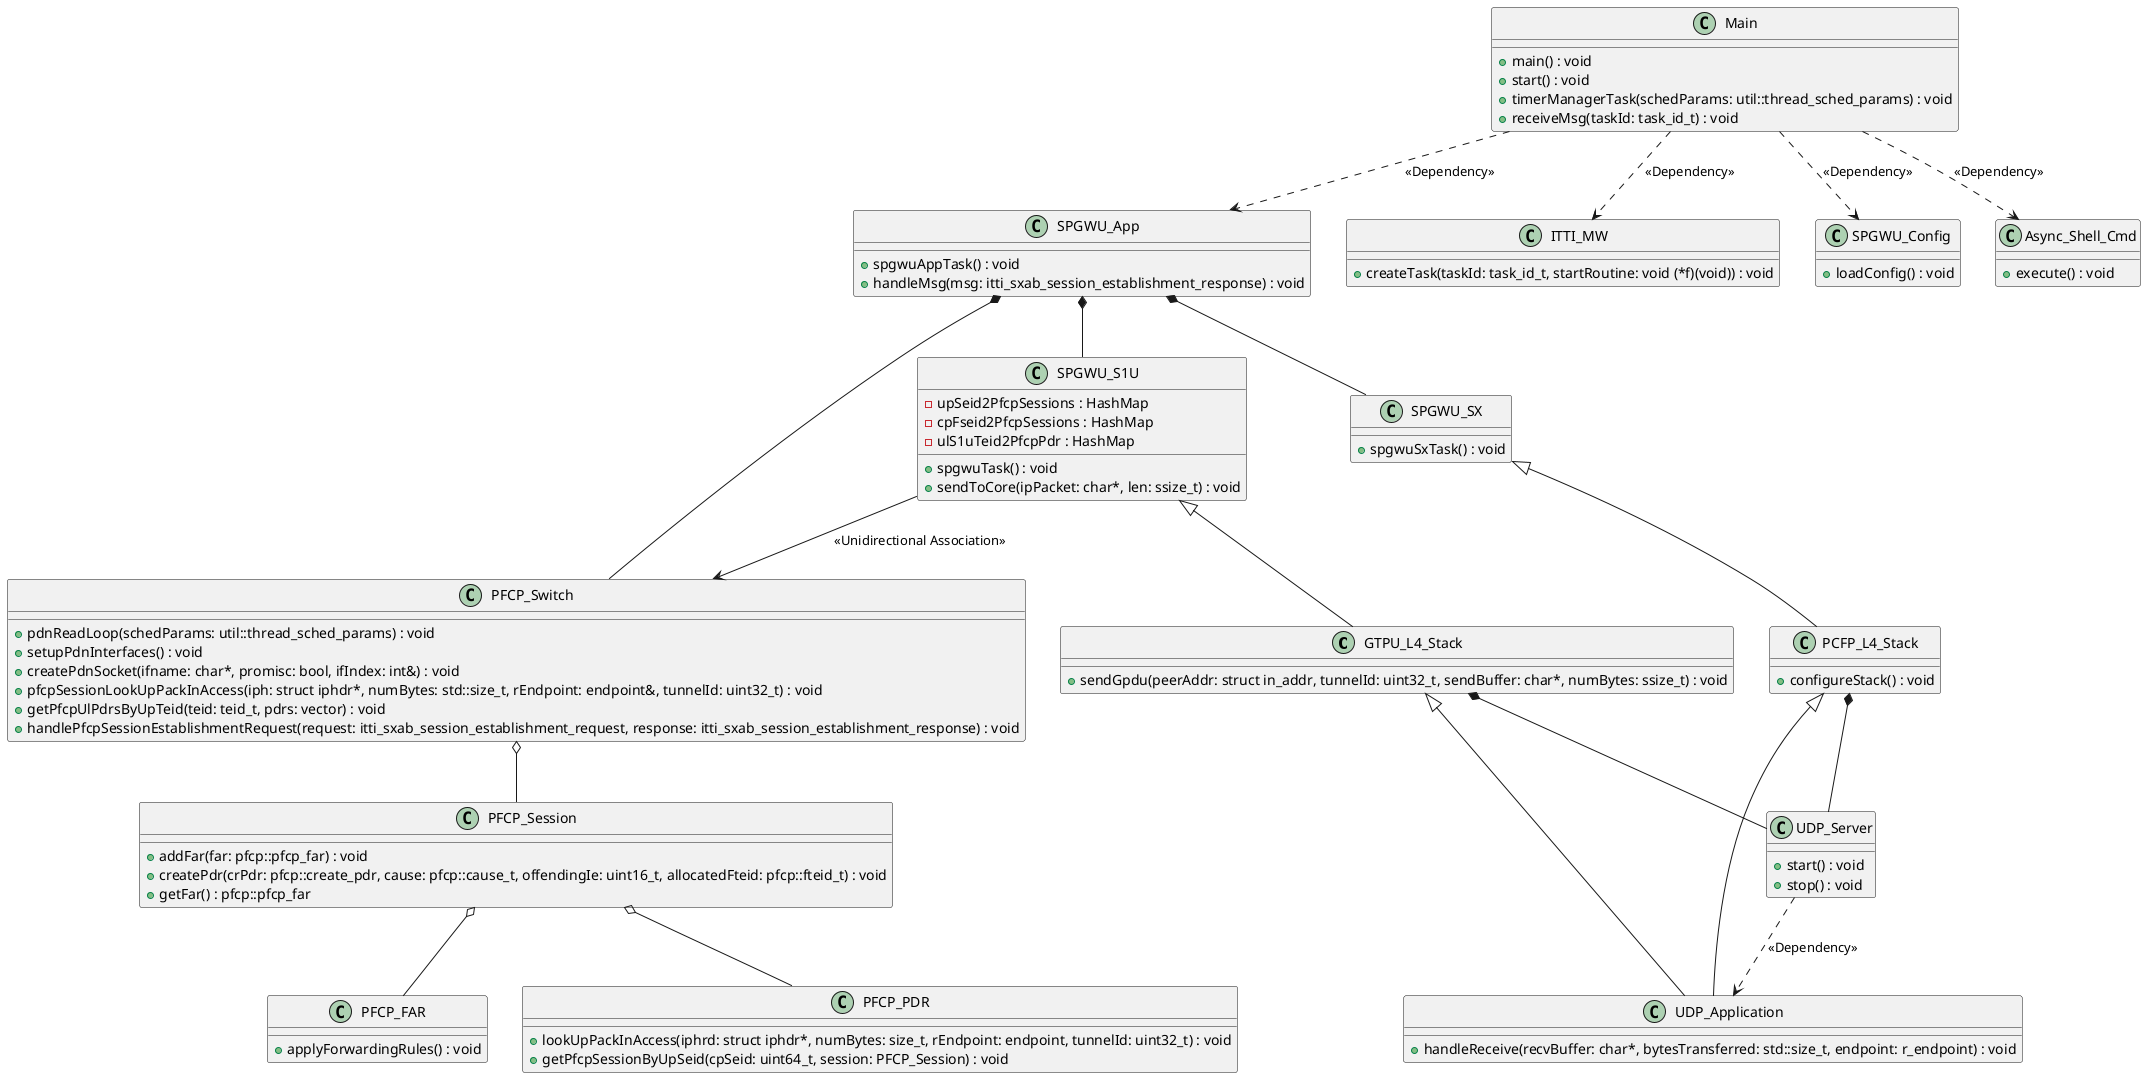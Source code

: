 @startuml "test 2"

' Classes with their variables and methods
class "GTPU_L4_Stack" {
    + sendGpdu(peerAddr: struct in_addr, tunnelId: uint32_t, sendBuffer: char*, numBytes: ssize_t) : void
}

class "UDP_Application" {
    + handleReceive(recvBuffer: char*, bytesTransferred: std::size_t, endpoint: r_endpoint) : void
}

class "UDP_Server" {
    + start() : void
    + stop() : void
}

class "PCFP_L4_Stack" {
    + configureStack() : void
}

class "SPGWU_S1U" {
    + spgwuTask() : void
    + sendToCore(ipPacket: char*, len: ssize_t) : void
    - upSeid2PfcpSessions : HashMap
    - cpFseid2PfcpSessions : HashMap
    - ulS1uTeid2PfcpPdr : HashMap
}

class "SPGWU_App" {
    + spgwuAppTask() : void
    + handleMsg(msg: itti_sxab_session_establishment_response) : void
}

class "SPGWU_SX" {
    + spgwuSxTask() : void
}

class "PFCP_Switch" {
    + pdnReadLoop(schedParams: util::thread_sched_params) : void
    + setupPdnInterfaces() : void
    + createPdnSocket(ifname: char*, promisc: bool, ifIndex: int&) : void
    + pfcpSessionLookUpPackInAccess(iph: struct iphdr*, numBytes: std::size_t, rEndpoint: endpoint&, tunnelId: uint32_t) : void
    + getPfcpUlPdrsByUpTeid(teid: teid_t, pdrs: vector) : void
    + handlePfcpSessionEstablishmentRequest(request: itti_sxab_session_establishment_request, response: itti_sxab_session_establishment_response) : void
}

class "PFCP_Session" {
    + addFar(far: pfcp::pfcp_far) : void
    + createPdr(crPdr: pfcp::create_pdr, cause: pfcp::cause_t, offendingIe: uint16_t, allocatedFteid: pfcp::fteid_t) : void
    + getFar() : pfcp::pfcp_far
}

class "PFCP_PDR" {
    + lookUpPackInAccess(iphrd: struct iphdr*, numBytes: size_t, rEndpoint: endpoint, tunnelId: uint32_t) : void
    + getPfcpSessionByUpSeid(cpSeid: uint64_t, session: PFCP_Session) : void
}

class "PFCP_FAR" {
    + applyForwardingRules() : void
}

class "Main" {
    + main() : void
    + start() : void
    + timerManagerTask(schedParams: util::thread_sched_params) : void
    + receiveMsg(taskId: task_id_t) : void
}

class "ITTI_MW" {
    + createTask(taskId: task_id_t, startRoutine: void (*f)(void)) : void
}

class "SPGWU_Config" {
    + loadConfig() : void
}

class "Async_Shell_Cmd" {
    + execute() : void
}

' Relationships between classes
GTPU_L4_Stack *-- UDP_Server
UDP_Server ..> UDP_Application : <<Dependency>>
SPGWU_S1U <|-- GTPU_L4_Stack
SPGWU_SX <|-- PCFP_L4_Stack
SPGWU_App *-- SPGWU_SX
SPGWU_App *-- SPGWU_S1U
PCFP_L4_Stack *-- UDP_Server
SPGWU_App *-- PFCP_Switch
PFCP_Switch o-- PFCP_Session
PFCP_Session o-- PFCP_PDR
PFCP_Session o-- PFCP_FAR
Main ..> SPGWU_App : <<Dependency>>
Main ..> ITTI_MW : <<Dependency>>
Main ..> SPGWU_Config : <<Dependency>>
Main ..> Async_Shell_Cmd : <<Dependency>>
GTPU_L4_Stack <|-- UDP_Application
PCFP_L4_Stack <|-- UDP_Application
SPGWU_S1U --> PFCP_Switch : <<Unidirectional Association>>

@enduml
